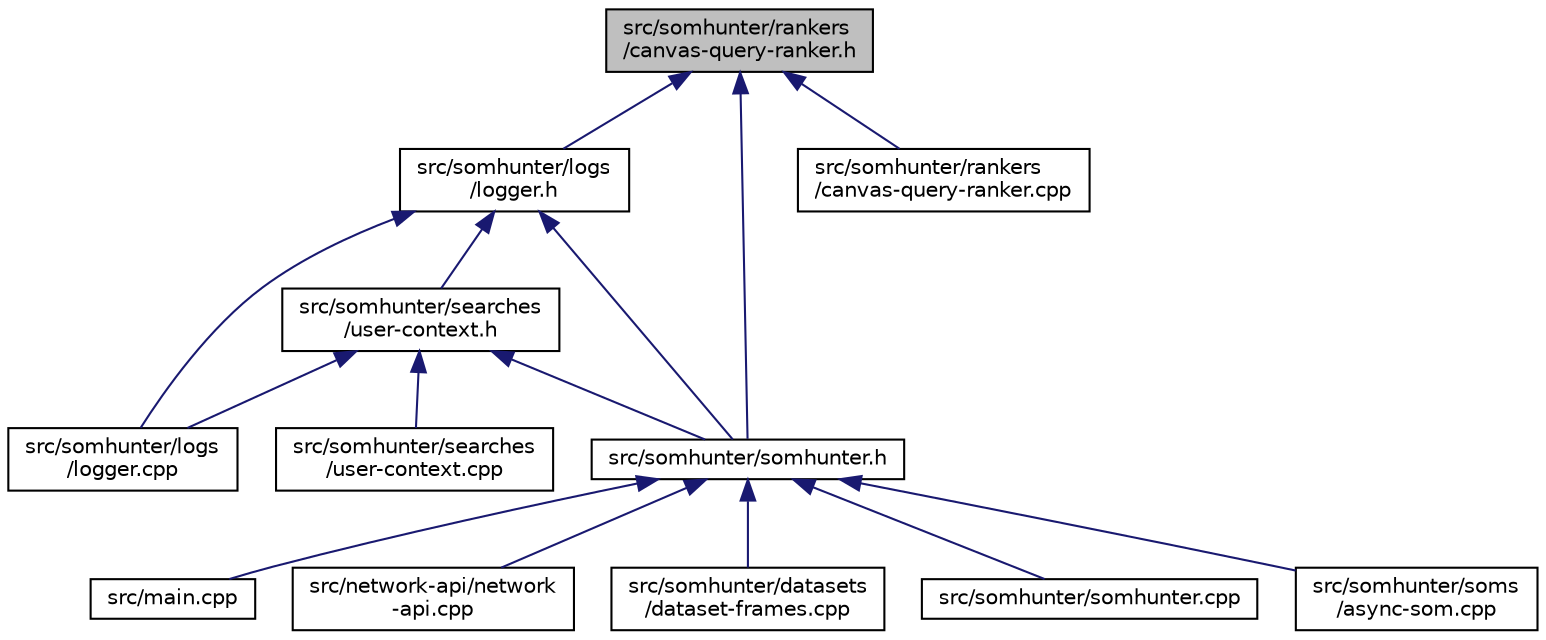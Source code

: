 digraph "src/somhunter/rankers/canvas-query-ranker.h"
{
 // LATEX_PDF_SIZE
  edge [fontname="Helvetica",fontsize="10",labelfontname="Helvetica",labelfontsize="10"];
  node [fontname="Helvetica",fontsize="10",shape=record];
  Node1 [label="src/somhunter/rankers\l/canvas-query-ranker.h",height=0.2,width=0.4,color="black", fillcolor="grey75", style="filled", fontcolor="black",tooltip=" "];
  Node1 -> Node2 [dir="back",color="midnightblue",fontsize="10",style="solid",fontname="Helvetica"];
  Node2 [label="src/somhunter/logs\l/logger.h",height=0.2,width=0.4,color="black", fillcolor="white", style="filled",URL="$logger_8h.html",tooltip=" "];
  Node2 -> Node3 [dir="back",color="midnightblue",fontsize="10",style="solid",fontname="Helvetica"];
  Node3 [label="src/somhunter/logs\l/logger.cpp",height=0.2,width=0.4,color="black", fillcolor="white", style="filled",URL="$logger_8cpp.html",tooltip=" "];
  Node2 -> Node4 [dir="back",color="midnightblue",fontsize="10",style="solid",fontname="Helvetica"];
  Node4 [label="src/somhunter/searches\l/user-context.h",height=0.2,width=0.4,color="black", fillcolor="white", style="filled",URL="$user-context_8h.html",tooltip=" "];
  Node4 -> Node3 [dir="back",color="midnightblue",fontsize="10",style="solid",fontname="Helvetica"];
  Node4 -> Node5 [dir="back",color="midnightblue",fontsize="10",style="solid",fontname="Helvetica"];
  Node5 [label="src/somhunter/searches\l/user-context.cpp",height=0.2,width=0.4,color="black", fillcolor="white", style="filled",URL="$user-context_8cpp.html",tooltip=" "];
  Node4 -> Node6 [dir="back",color="midnightblue",fontsize="10",style="solid",fontname="Helvetica"];
  Node6 [label="src/somhunter/somhunter.h",height=0.2,width=0.4,color="black", fillcolor="white", style="filled",URL="$somhunter_8h.html",tooltip=" "];
  Node6 -> Node7 [dir="back",color="midnightblue",fontsize="10",style="solid",fontname="Helvetica"];
  Node7 [label="src/main.cpp",height=0.2,width=0.4,color="black", fillcolor="white", style="filled",URL="$main_8cpp.html",tooltip=" "];
  Node6 -> Node8 [dir="back",color="midnightblue",fontsize="10",style="solid",fontname="Helvetica"];
  Node8 [label="src/network-api/network\l-api.cpp",height=0.2,width=0.4,color="black", fillcolor="white", style="filled",URL="$network-api_8cpp.html",tooltip=" "];
  Node6 -> Node9 [dir="back",color="midnightblue",fontsize="10",style="solid",fontname="Helvetica"];
  Node9 [label="src/somhunter/datasets\l/dataset-frames.cpp",height=0.2,width=0.4,color="black", fillcolor="white", style="filled",URL="$dataset-frames_8cpp.html",tooltip=" "];
  Node6 -> Node10 [dir="back",color="midnightblue",fontsize="10",style="solid",fontname="Helvetica"];
  Node10 [label="src/somhunter/somhunter.cpp",height=0.2,width=0.4,color="black", fillcolor="white", style="filled",URL="$somhunter_8cpp.html",tooltip=" "];
  Node6 -> Node11 [dir="back",color="midnightblue",fontsize="10",style="solid",fontname="Helvetica"];
  Node11 [label="src/somhunter/soms\l/async-som.cpp",height=0.2,width=0.4,color="black", fillcolor="white", style="filled",URL="$async-som_8cpp.html",tooltip=" "];
  Node2 -> Node6 [dir="back",color="midnightblue",fontsize="10",style="solid",fontname="Helvetica"];
  Node1 -> Node12 [dir="back",color="midnightblue",fontsize="10",style="solid",fontname="Helvetica"];
  Node12 [label="src/somhunter/rankers\l/canvas-query-ranker.cpp",height=0.2,width=0.4,color="black", fillcolor="white", style="filled",URL="$canvas-query-ranker_8cpp.html",tooltip=" "];
  Node1 -> Node6 [dir="back",color="midnightblue",fontsize="10",style="solid",fontname="Helvetica"];
}
